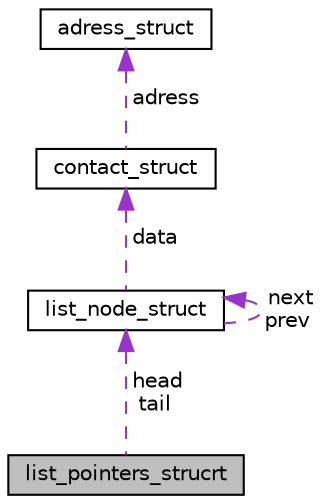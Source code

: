 digraph "list_pointers_strucrt"
{
 // LATEX_PDF_SIZE
  edge [fontname="Helvetica",fontsize="10",labelfontname="Helvetica",labelfontsize="10"];
  node [fontname="Helvetica",fontsize="10",shape=record];
  Node1 [label="list_pointers_strucrt",height=0.2,width=0.4,color="black", fillcolor="grey75", style="filled", fontcolor="black",tooltip="struktura wykorzystana jako określnnie listy dynamicznej"];
  Node2 -> Node1 [dir="back",color="darkorchid3",fontsize="10",style="dashed",label=" head\ntail" ,fontname="Helvetica"];
  Node2 [label="list_node_struct",height=0.2,width=0.4,color="black", fillcolor="white", style="filled",URL="$structlist__node__struct.html",tooltip="typ struktury opisujące pojedyńczy elemnt listy dynamicznej ksiązki telefonicznej"];
  Node3 -> Node2 [dir="back",color="darkorchid3",fontsize="10",style="dashed",label=" data" ,fontname="Helvetica"];
  Node3 [label="contact_struct",height=0.2,width=0.4,color="black", fillcolor="white", style="filled",URL="$structcontact__struct.html",tooltip="struktura pojedyńczego wpisusu w książće telefoniczej"];
  Node4 -> Node3 [dir="back",color="darkorchid3",fontsize="10",style="dashed",label=" adress" ,fontname="Helvetica"];
  Node4 [label="adress_struct",height=0.2,width=0.4,color="black", fillcolor="white", style="filled",URL="$structadress__struct.html",tooltip="struktura zawierająća dane o adresie danej osoby"];
  Node2 -> Node2 [dir="back",color="darkorchid3",fontsize="10",style="dashed",label=" next\nprev" ,fontname="Helvetica"];
}
